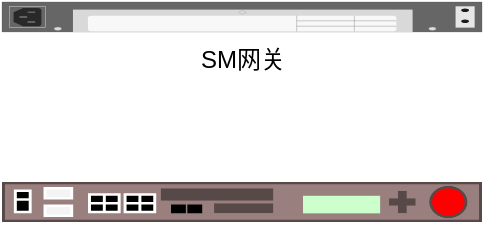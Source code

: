 <mxfile version="20.3.2" type="github">
  <diagram id="StDbWVGbuC4IspPMEpyC" name="Page-1">
    <mxGraphModel dx="1422" dy="754" grid="1" gridSize="10" guides="1" tooltips="1" connect="1" arrows="1" fold="1" page="1" pageScale="1" pageWidth="827" pageHeight="1169" math="0" shadow="0">
      <root>
        <mxCell id="0" />
        <mxCell id="1" parent="0" />
        <mxCell id="kidQvLxyVNKyfz2EifL9-1" value="" style="strokeColor=#b85450;html=1;labelPosition=right;align=left;spacingLeft=15;shadow=0;dashed=0;outlineConnect=0;shape=mxgraph.rack.f5.big_ip_3900;fillColor=#f8cecc;" vertex="1" parent="1">
          <mxGeometry x="240" y="170" width="240" height="20" as="geometry" />
        </mxCell>
        <mxCell id="kidQvLxyVNKyfz2EifL9-5" value="SM网关" style="html=1;verticalLabelPosition=bottom;verticalAlign=top;outlineConnect=0;shadow=0;dashed=0;shape=mxgraph.rack.hpe_aruba.gateways_controllers.aruba_7010_mobility_controller_rear;" vertex="1" parent="1">
          <mxGeometry x="240" y="80" width="240" height="15" as="geometry" />
        </mxCell>
      </root>
    </mxGraphModel>
  </diagram>
</mxfile>
